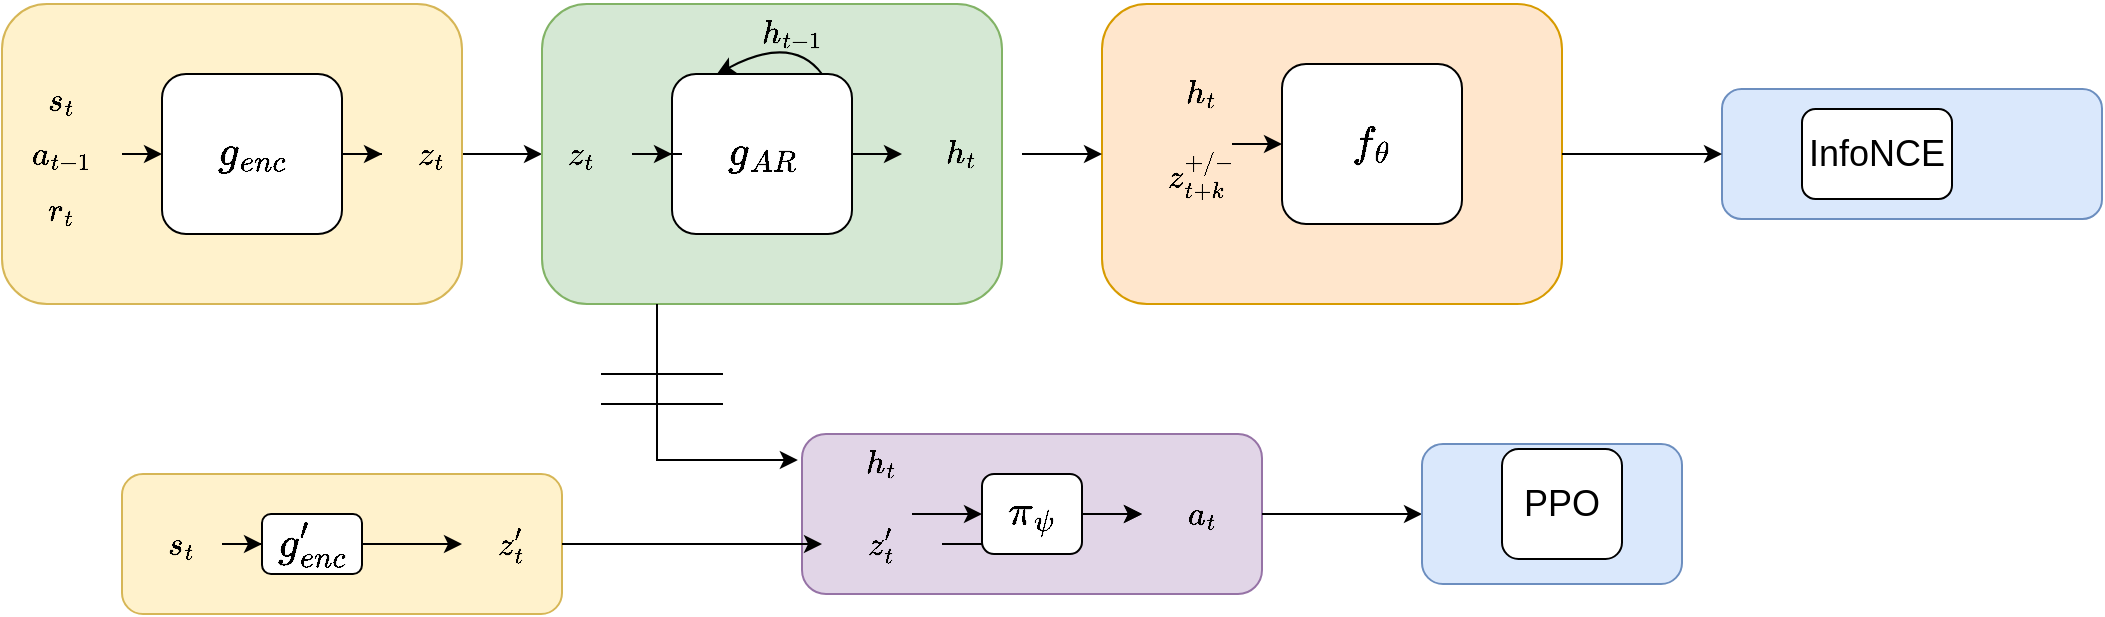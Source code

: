 <mxfile version="20.5.2" type="device"><diagram id="CyMAxUkuOXghfvWhRen1" name="Page-1"><mxGraphModel dx="946" dy="623" grid="1" gridSize="10" guides="1" tooltips="1" connect="1" arrows="1" fold="1" page="1" pageScale="1" pageWidth="850" pageHeight="1100" math="1" shadow="0"><root><mxCell id="0"/><mxCell id="1" parent="0"/><mxCell id="mpurPStuYALhP6NV44CG-45" value="" style="edgeStyle=orthogonalEdgeStyle;rounded=0;orthogonalLoop=1;jettySize=auto;html=1;fontSize=14;strokeWidth=1;" parent="1" source="mpurPStuYALhP6NV44CG-2" target="mpurPStuYALhP6NV44CG-43" edge="1"><mxGeometry relative="1" as="geometry"/></mxCell><mxCell id="mpurPStuYALhP6NV44CG-2" value="" style="rounded=1;whiteSpace=wrap;html=1;fillColor=#fff2cc;strokeColor=#d6b656;" parent="1" vertex="1"><mxGeometry x="40" y="205" width="230" height="150" as="geometry"/></mxCell><mxCell id="mpurPStuYALhP6NV44CG-42" value="" style="edgeStyle=orthogonalEdgeStyle;rounded=0;orthogonalLoop=1;jettySize=auto;html=1;fontSize=14;strokeWidth=1;" parent="1" source="mpurPStuYALhP6NV44CG-6" target="mpurPStuYALhP6NV44CG-41" edge="1"><mxGeometry relative="1" as="geometry"><mxPoint x="230" y="280" as="targetPoint"/></mxGeometry></mxCell><mxCell id="mpurPStuYALhP6NV44CG-6" value="&lt;span style=&quot;font-size: 18px&quot;&gt;$$g_{enc}$$&lt;/span&gt;" style="rounded=1;whiteSpace=wrap;html=1;fontSize=14;" parent="1" vertex="1"><mxGeometry x="120" y="240" width="90" height="80" as="geometry"/></mxCell><mxCell id="mpurPStuYALhP6NV44CG-28" value="$$s_t$$" style="text;html=1;strokeColor=none;fillColor=none;align=center;verticalAlign=middle;whiteSpace=wrap;rounded=0;fontSize=14;" parent="1" vertex="1"><mxGeometry x="40" y="237.5" width="60" height="30" as="geometry"/></mxCell><mxCell id="mpurPStuYALhP6NV44CG-32" value="$$a_{t-1}$$" style="text;html=1;strokeColor=none;fillColor=none;align=center;verticalAlign=middle;whiteSpace=wrap;rounded=0;fontSize=14;" parent="1" vertex="1"><mxGeometry x="40" y="265" width="60" height="30" as="geometry"/></mxCell><mxCell id="mpurPStuYALhP6NV44CG-34" value="$$r_t$$" style="text;html=1;strokeColor=none;fillColor=none;align=center;verticalAlign=middle;whiteSpace=wrap;rounded=0;fontSize=14;" parent="1" vertex="1"><mxGeometry x="40" y="292.5" width="60" height="30" as="geometry"/></mxCell><mxCell id="mpurPStuYALhP6NV44CG-40" value="" style="endArrow=classic;html=1;rounded=0;fontSize=14;strokeWidth=1;exitX=1;exitY=0.5;exitDx=0;exitDy=0;entryX=0;entryY=0.5;entryDx=0;entryDy=0;" parent="1" source="mpurPStuYALhP6NV44CG-32" target="mpurPStuYALhP6NV44CG-6" edge="1"><mxGeometry width="50" height="50" relative="1" as="geometry"><mxPoint x="250" y="330" as="sourcePoint"/><mxPoint x="300" y="280" as="targetPoint"/></mxGeometry></mxCell><mxCell id="mpurPStuYALhP6NV44CG-41" value="$$z_t$$" style="text;html=1;strokeColor=none;fillColor=none;align=center;verticalAlign=middle;whiteSpace=wrap;rounded=0;fontSize=14;" parent="1" vertex="1"><mxGeometry x="230" y="265" width="50" height="30" as="geometry"/></mxCell><mxCell id="mpurPStuYALhP6NV44CG-43" value="" style="rounded=1;whiteSpace=wrap;html=1;fillColor=#d5e8d4;strokeColor=#82b366;" parent="1" vertex="1"><mxGeometry x="310" y="205" width="230" height="150" as="geometry"/></mxCell><mxCell id="mpurPStuYALhP6NV44CG-63" value="" style="edgeStyle=orthogonalEdgeStyle;rounded=0;orthogonalLoop=1;jettySize=auto;html=1;fontSize=14;strokeWidth=1;" parent="1" source="mpurPStuYALhP6NV44CG-44" target="mpurPStuYALhP6NV44CG-62" edge="1"><mxGeometry relative="1" as="geometry"/></mxCell><mxCell id="mpurPStuYALhP6NV44CG-44" value="&lt;span style=&quot;font-size: 18px&quot;&gt;$$g_{AR}$$&lt;/span&gt;" style="rounded=1;whiteSpace=wrap;html=1;fontSize=14;" parent="1" vertex="1"><mxGeometry x="375" y="240" width="90" height="80" as="geometry"/></mxCell><mxCell id="mpurPStuYALhP6NV44CG-46" value="$$h_{t-1}$$" style="text;html=1;strokeColor=none;fillColor=none;align=center;verticalAlign=middle;whiteSpace=wrap;rounded=0;fontSize=14;" parent="1" vertex="1"><mxGeometry x="405" y="205" width="60" height="30" as="geometry"/></mxCell><mxCell id="mpurPStuYALhP6NV44CG-55" value="" style="curved=1;endArrow=classic;html=1;rounded=0;fontSize=14;strokeWidth=1;entryX=0.25;entryY=0;entryDx=0;entryDy=0;exitX=0.833;exitY=0;exitDx=0;exitDy=0;exitPerimeter=0;" parent="1" source="mpurPStuYALhP6NV44CG-44" target="mpurPStuYALhP6NV44CG-44" edge="1"><mxGeometry width="50" height="50" relative="1" as="geometry"><mxPoint x="400" y="250" as="sourcePoint"/><mxPoint x="530" y="240" as="targetPoint"/><Array as="points"><mxPoint x="435" y="220"/></Array></mxGeometry></mxCell><mxCell id="mpurPStuYALhP6NV44CG-60" value="" style="edgeStyle=orthogonalEdgeStyle;rounded=0;orthogonalLoop=1;jettySize=auto;html=1;fontSize=14;strokeWidth=1;" parent="1" source="mpurPStuYALhP6NV44CG-56" target="mpurPStuYALhP6NV44CG-44" edge="1"><mxGeometry relative="1" as="geometry"/></mxCell><mxCell id="mpurPStuYALhP6NV44CG-56" value="$$z_t$$" style="text;html=1;strokeColor=none;fillColor=none;align=center;verticalAlign=middle;whiteSpace=wrap;rounded=0;fontSize=14;" parent="1" vertex="1"><mxGeometry x="300" y="265" width="60" height="30" as="geometry"/></mxCell><mxCell id="mpurPStuYALhP6NV44CG-62" value="$$h_t$$" style="text;html=1;strokeColor=none;fillColor=none;align=center;verticalAlign=middle;whiteSpace=wrap;rounded=0;fontSize=14;" parent="1" vertex="1"><mxGeometry x="490" y="265" width="60" height="30" as="geometry"/></mxCell><mxCell id="mpurPStuYALhP6NV44CG-65" value="" style="rounded=1;whiteSpace=wrap;html=1;fillColor=#ffe6cc;strokeColor=#d79b00;" parent="1" vertex="1"><mxGeometry x="590" y="205" width="230" height="150" as="geometry"/></mxCell><mxCell id="mpurPStuYALhP6NV44CG-66" value="&lt;span style=&quot;font-size: 18px&quot;&gt;$$f_{\theta}$$&lt;/span&gt;" style="rounded=1;whiteSpace=wrap;html=1;fontSize=14;" parent="1" vertex="1"><mxGeometry x="680" y="235" width="90" height="80" as="geometry"/></mxCell><mxCell id="mpurPStuYALhP6NV44CG-70" value="$$z_{t+k}^{+/-}$$" style="text;html=1;strokeColor=none;fillColor=none;align=center;verticalAlign=middle;whiteSpace=wrap;rounded=0;fontSize=14;" parent="1" vertex="1"><mxGeometry x="610" y="275" width="60" height="30" as="geometry"/></mxCell><mxCell id="mpurPStuYALhP6NV44CG-72" value="" style="endArrow=classic;html=1;rounded=0;fontSize=14;strokeWidth=1;entryX=0;entryY=0.5;entryDx=0;entryDy=0;exitX=0.75;exitY=0;exitDx=0;exitDy=0;" parent="1" source="mpurPStuYALhP6NV44CG-70" target="mpurPStuYALhP6NV44CG-66" edge="1"><mxGeometry width="50" height="50" relative="1" as="geometry"><mxPoint x="490" y="462.5" as="sourcePoint"/><mxPoint x="540" y="412.5" as="targetPoint"/></mxGeometry></mxCell><mxCell id="mpurPStuYALhP6NV44CG-76" value="" style="endArrow=classic;html=1;rounded=0;fontSize=14;strokeWidth=1;" parent="1" source="mpurPStuYALhP6NV44CG-62" edge="1"><mxGeometry width="50" height="50" relative="1" as="geometry"><mxPoint x="480" y="440" as="sourcePoint"/><mxPoint x="590" y="280" as="targetPoint"/></mxGeometry></mxCell><mxCell id="mpurPStuYALhP6NV44CG-77" value="$$h_t$$" style="text;html=1;strokeColor=none;fillColor=none;align=center;verticalAlign=middle;whiteSpace=wrap;rounded=0;fontSize=14;" parent="1" vertex="1"><mxGeometry x="610" y="235" width="60" height="30" as="geometry"/></mxCell><mxCell id="mpurPStuYALhP6NV44CG-81" value="" style="rounded=1;whiteSpace=wrap;html=1;fillColor=#e1d5e7;strokeColor=#9673a6;" parent="1" vertex="1"><mxGeometry x="440" y="420" width="230" height="80" as="geometry"/></mxCell><mxCell id="mpurPStuYALhP6NV44CG-82" value="$$h_t$$" style="text;html=1;strokeColor=none;fillColor=none;align=center;verticalAlign=middle;whiteSpace=wrap;rounded=0;fontSize=14;" parent="1" vertex="1"><mxGeometry x="450" y="420" width="60" height="30" as="geometry"/></mxCell><mxCell id="jEBLOFg7cVJHZmvvaSkF-11" value="" style="edgeStyle=orthogonalEdgeStyle;rounded=0;orthogonalLoop=1;jettySize=auto;html=1;strokeColor=#000000;strokeWidth=1;" parent="1" source="mpurPStuYALhP6NV44CG-83" target="mpurPStuYALhP6NV44CG-88" edge="1"><mxGeometry relative="1" as="geometry"/></mxCell><mxCell id="mpurPStuYALhP6NV44CG-83" value="$$z'_t$$" style="text;html=1;strokeColor=none;fillColor=none;align=center;verticalAlign=middle;whiteSpace=wrap;rounded=0;fontSize=14;" parent="1" vertex="1"><mxGeometry x="450" y="460" width="60" height="30" as="geometry"/></mxCell><mxCell id="mpurPStuYALhP6NV44CG-84" value="&lt;span style=&quot;font-size: 18px&quot;&gt;$$\pi_{\psi}$$&lt;/span&gt;" style="rounded=1;whiteSpace=wrap;html=1;fontSize=14;" parent="1" vertex="1"><mxGeometry x="530" y="440" width="50" height="40" as="geometry"/></mxCell><mxCell id="mpurPStuYALhP6NV44CG-85" value="" style="endArrow=classic;html=1;rounded=0;fontSize=14;strokeWidth=1;entryX=0;entryY=0.5;entryDx=0;entryDy=0;exitX=0.75;exitY=0;exitDx=0;exitDy=0;" parent="1" source="mpurPStuYALhP6NV44CG-83" target="mpurPStuYALhP6NV44CG-84" edge="1"><mxGeometry width="50" height="50" relative="1" as="geometry"><mxPoint x="490" y="440" as="sourcePoint"/><mxPoint x="540" y="390" as="targetPoint"/></mxGeometry></mxCell><mxCell id="mpurPStuYALhP6NV44CG-87" value="" style="endArrow=classic;html=1;rounded=0;fontSize=14;strokeWidth=1;exitX=1;exitY=0.5;exitDx=0;exitDy=0;" parent="1" source="mpurPStuYALhP6NV44CG-84" target="mpurPStuYALhP6NV44CG-88" edge="1"><mxGeometry width="50" height="50" relative="1" as="geometry"><mxPoint x="490" y="440" as="sourcePoint"/><mxPoint x="540" y="390" as="targetPoint"/></mxGeometry></mxCell><mxCell id="I0x8A84xXVBuVVqudxT9-1" value="" style="edgeStyle=orthogonalEdgeStyle;rounded=0;orthogonalLoop=1;jettySize=auto;html=1;strokeColor=#000000;strokeWidth=1;" parent="1" source="mpurPStuYALhP6NV44CG-88" target="L8bXwQ0bLcCnwJQf3tV2-12" edge="1"><mxGeometry relative="1" as="geometry"/></mxCell><mxCell id="mpurPStuYALhP6NV44CG-88" value="$$a_t$$" style="text;html=1;strokeColor=none;fillColor=none;align=center;verticalAlign=middle;whiteSpace=wrap;rounded=0;fontSize=14;" parent="1" vertex="1"><mxGeometry x="610" y="445" width="60" height="30" as="geometry"/></mxCell><mxCell id="L8bXwQ0bLcCnwJQf3tV2-7" value="" style="rounded=1;whiteSpace=wrap;html=1;fillColor=#dae8fc;strokeColor=#6c8ebf;" parent="1" vertex="1"><mxGeometry x="900" y="247.5" width="190" height="65" as="geometry"/></mxCell><mxCell id="L8bXwQ0bLcCnwJQf3tV2-8" value="&lt;span style=&quot;font-size: 18px&quot;&gt;InfoNCE&lt;/span&gt;" style="rounded=1;whiteSpace=wrap;html=1;fontSize=14;" parent="1" vertex="1"><mxGeometry x="940" y="257.5" width="75" height="45" as="geometry"/></mxCell><mxCell id="L8bXwQ0bLcCnwJQf3tV2-11" value="" style="endArrow=classic;html=1;rounded=0;fontSize=14;strokeWidth=1;exitX=1;exitY=0.5;exitDx=0;exitDy=0;" parent="1" source="mpurPStuYALhP6NV44CG-65" target="L8bXwQ0bLcCnwJQf3tV2-7" edge="1"><mxGeometry width="50" height="50" relative="1" as="geometry"><mxPoint x="560" y="290" as="sourcePoint"/><mxPoint x="600" y="290" as="targetPoint"/></mxGeometry></mxCell><mxCell id="L8bXwQ0bLcCnwJQf3tV2-12" value="" style="rounded=1;whiteSpace=wrap;html=1;fillColor=#dae8fc;strokeColor=#6c8ebf;" parent="1" vertex="1"><mxGeometry x="750" y="425" width="130" height="70" as="geometry"/></mxCell><mxCell id="L8bXwQ0bLcCnwJQf3tV2-13" value="&lt;span style=&quot;font-size: 18px&quot;&gt;PPO&lt;/span&gt;" style="rounded=1;whiteSpace=wrap;html=1;fontSize=14;" parent="1" vertex="1"><mxGeometry x="790" y="427.5" width="60" height="55" as="geometry"/></mxCell><mxCell id="jEBLOFg7cVJHZmvvaSkF-1" value="" style="rounded=1;whiteSpace=wrap;html=1;fillColor=#fff2cc;strokeColor=#d6b656;" parent="1" vertex="1"><mxGeometry x="100" y="440" width="220" height="70" as="geometry"/></mxCell><mxCell id="jEBLOFg7cVJHZmvvaSkF-9" value="" style="edgeStyle=orthogonalEdgeStyle;rounded=0;orthogonalLoop=1;jettySize=auto;html=1;strokeColor=#000000;strokeWidth=1;" parent="1" source="jEBLOFg7cVJHZmvvaSkF-2" target="jEBLOFg7cVJHZmvvaSkF-7" edge="1"><mxGeometry relative="1" as="geometry"/></mxCell><mxCell id="jEBLOFg7cVJHZmvvaSkF-2" value="&lt;span style=&quot;font-size: 18px&quot;&gt;$$g'_{enc}$$&lt;/span&gt;" style="rounded=1;whiteSpace=wrap;html=1;fontSize=14;" parent="1" vertex="1"><mxGeometry x="170" y="460" width="50" height="30" as="geometry"/></mxCell><mxCell id="jEBLOFg7cVJHZmvvaSkF-5" value="" style="edgeStyle=orthogonalEdgeStyle;rounded=0;orthogonalLoop=1;jettySize=auto;html=1;strokeColor=#000000;strokeWidth=1;" parent="1" source="jEBLOFg7cVJHZmvvaSkF-3" target="jEBLOFg7cVJHZmvvaSkF-2" edge="1"><mxGeometry relative="1" as="geometry"/></mxCell><mxCell id="jEBLOFg7cVJHZmvvaSkF-3" value="$$s_t$$" style="text;html=1;strokeColor=none;fillColor=none;align=center;verticalAlign=middle;whiteSpace=wrap;rounded=0;fontSize=14;" parent="1" vertex="1"><mxGeometry x="110" y="460" width="40" height="30" as="geometry"/></mxCell><mxCell id="jEBLOFg7cVJHZmvvaSkF-10" value="" style="edgeStyle=orthogonalEdgeStyle;rounded=0;orthogonalLoop=1;jettySize=auto;html=1;strokeColor=#000000;strokeWidth=1;" parent="1" source="jEBLOFg7cVJHZmvvaSkF-7" target="mpurPStuYALhP6NV44CG-83" edge="1"><mxGeometry relative="1" as="geometry"/></mxCell><mxCell id="jEBLOFg7cVJHZmvvaSkF-7" value="$$z'_t$$" style="text;html=1;strokeColor=none;fillColor=none;align=center;verticalAlign=middle;whiteSpace=wrap;rounded=0;fontSize=14;" parent="1" vertex="1"><mxGeometry x="270" y="460" width="50" height="30" as="geometry"/></mxCell><mxCell id="Nh8pDMQUga9iJhGHv4Yg-3" value="" style="endArrow=classic;html=1;rounded=0;strokeColor=#000000;strokeWidth=1;endSize=6;sourcePerimeterSpacing=0;targetPerimeterSpacing=6;exitX=0.25;exitY=1;exitDx=0;exitDy=0;edgeStyle=orthogonalEdgeStyle;entryX=-0.009;entryY=0.163;entryDx=0;entryDy=0;entryPerimeter=0;" edge="1" parent="1" source="mpurPStuYALhP6NV44CG-43" target="mpurPStuYALhP6NV44CG-81"><mxGeometry width="50" height="50" relative="1" as="geometry"><mxPoint x="460" y="350" as="sourcePoint"/><mxPoint x="368" y="440" as="targetPoint"/><Array as="points"><mxPoint x="368" y="433"/></Array></mxGeometry></mxCell><mxCell id="Nh8pDMQUga9iJhGHv4Yg-4" value="" style="shape=partialRectangle;whiteSpace=wrap;html=1;top=0;bottom=0;fillColor=none;strokeColor=default;direction=south;" vertex="1" parent="1"><mxGeometry x="340" y="390" width="60" height="15" as="geometry"/></mxCell></root></mxGraphModel></diagram></mxfile>